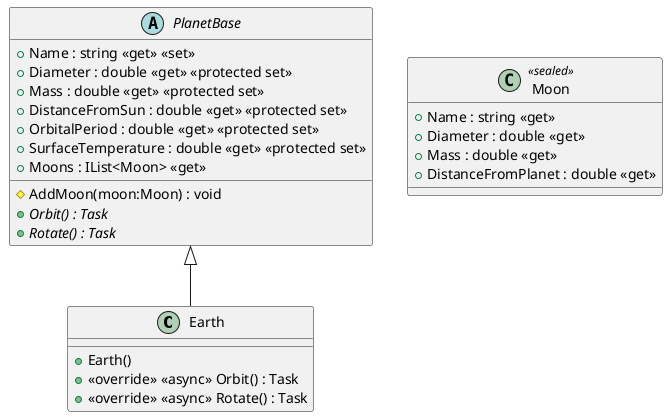 @startuml
class Earth {
    + Earth()
    + <<override>> <<async>> Orbit() : Task
    + <<override>> <<async>> Rotate() : Task
}
PlanetBase <|-- Earth
class Moon <<sealed>> {
    + Name : string <<get>>
    + Diameter : double <<get>>
    + Mass : double <<get>>
    + DistanceFromPlanet : double <<get>>
}
abstract class PlanetBase {
    + Name : string <<get>> <<set>>
    + Diameter : double <<get>> <<protected set>>
    + Mass : double <<get>> <<protected set>>
    + DistanceFromSun : double <<get>> <<protected set>>
    + OrbitalPeriod : double <<get>> <<protected set>>
    + SurfaceTemperature : double <<get>> <<protected set>>
    + Moons : IList<Moon> <<get>>
    # AddMoon(moon:Moon) : void
    + {abstract} Orbit() : Task
    + {abstract} Rotate() : Task
}
@enduml

